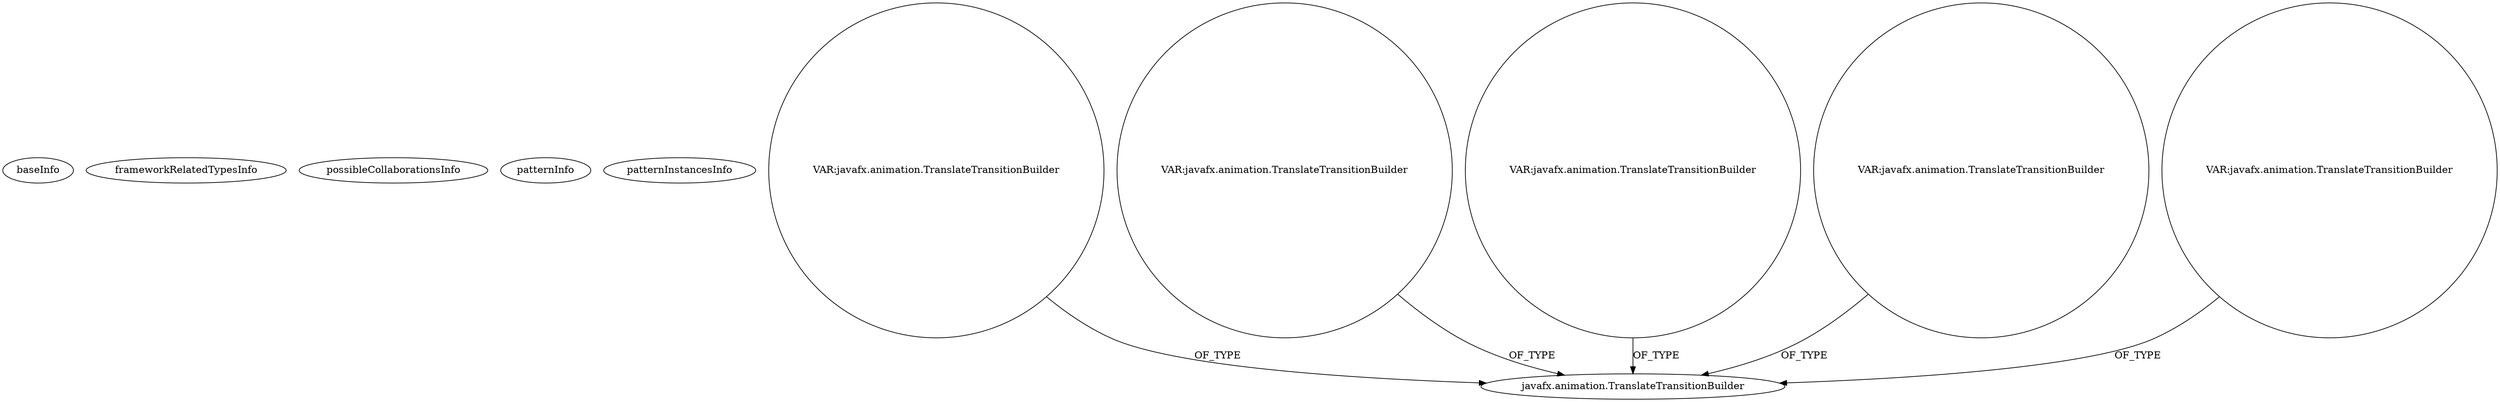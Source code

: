 digraph {
baseInfo[graphId=3775,category="pattern",isAnonymous=false,possibleRelation=false]
frameworkRelatedTypesInfo[]
possibleCollaborationsInfo[]
patternInfo[frequency=6.0,patternRootClient=null]
patternInstancesInfo[0="7thwheel-medaka-chan~/7thwheel-medaka-chan/medaka-chan-master/src/seventhwheel/pos/controller/MainController.java~MainController~25",1="7thwheel-medaka-chan~/7thwheel-medaka-chan/medaka-chan-master/src/seventhwheel/pos/controller/RegisterItemController.java~RegisterItemController~16",2="Maxxa-MT-common~/Maxxa-MT-common/MT-common-master/src/cz/commons/example/animation/SimpleAnimationExample.java~SimpleAnimationExample~908",3="7thwheel-medaka-chan~/7thwheel-medaka-chan/medaka-chan-master/src/seventhwheel/pos/controller/SuppliersController.java~SuppliersController~23",4="Maxxa-MT-common~/Maxxa-MT-common/MT-common-master/src/cz/commons/example/graphics/branchNode/BranchElementExample.java~BranchElementExample~916",5="MrLoNee-RadialFx~/MrLoNee-RadialFx/RadialFx-master/src/com/mrlonee/radialfx/globalmenu/RadialGlobalMenu.java~RadialGlobalMenu~966"]
73[label="javafx.animation.TranslateTransitionBuilder",vertexType="FRAMEWORK_CLASS_TYPE",isFrameworkType=false]
77[label="VAR:javafx.animation.TranslateTransitionBuilder",vertexType="VARIABLE_EXPRESION",isFrameworkType=false,shape=circle]
83[label="VAR:javafx.animation.TranslateTransitionBuilder",vertexType="VARIABLE_EXPRESION",isFrameworkType=false,shape=circle]
163[label="VAR:javafx.animation.TranslateTransitionBuilder",vertexType="VARIABLE_EXPRESION",isFrameworkType=false,shape=circle]
98[label="VAR:javafx.animation.TranslateTransitionBuilder",vertexType="VARIABLE_EXPRESION",isFrameworkType=false,shape=circle]
104[label="VAR:javafx.animation.TranslateTransitionBuilder",vertexType="VARIABLE_EXPRESION",isFrameworkType=false,shape=circle]
98->73[label="OF_TYPE"]
163->73[label="OF_TYPE"]
104->73[label="OF_TYPE"]
77->73[label="OF_TYPE"]
83->73[label="OF_TYPE"]
}
